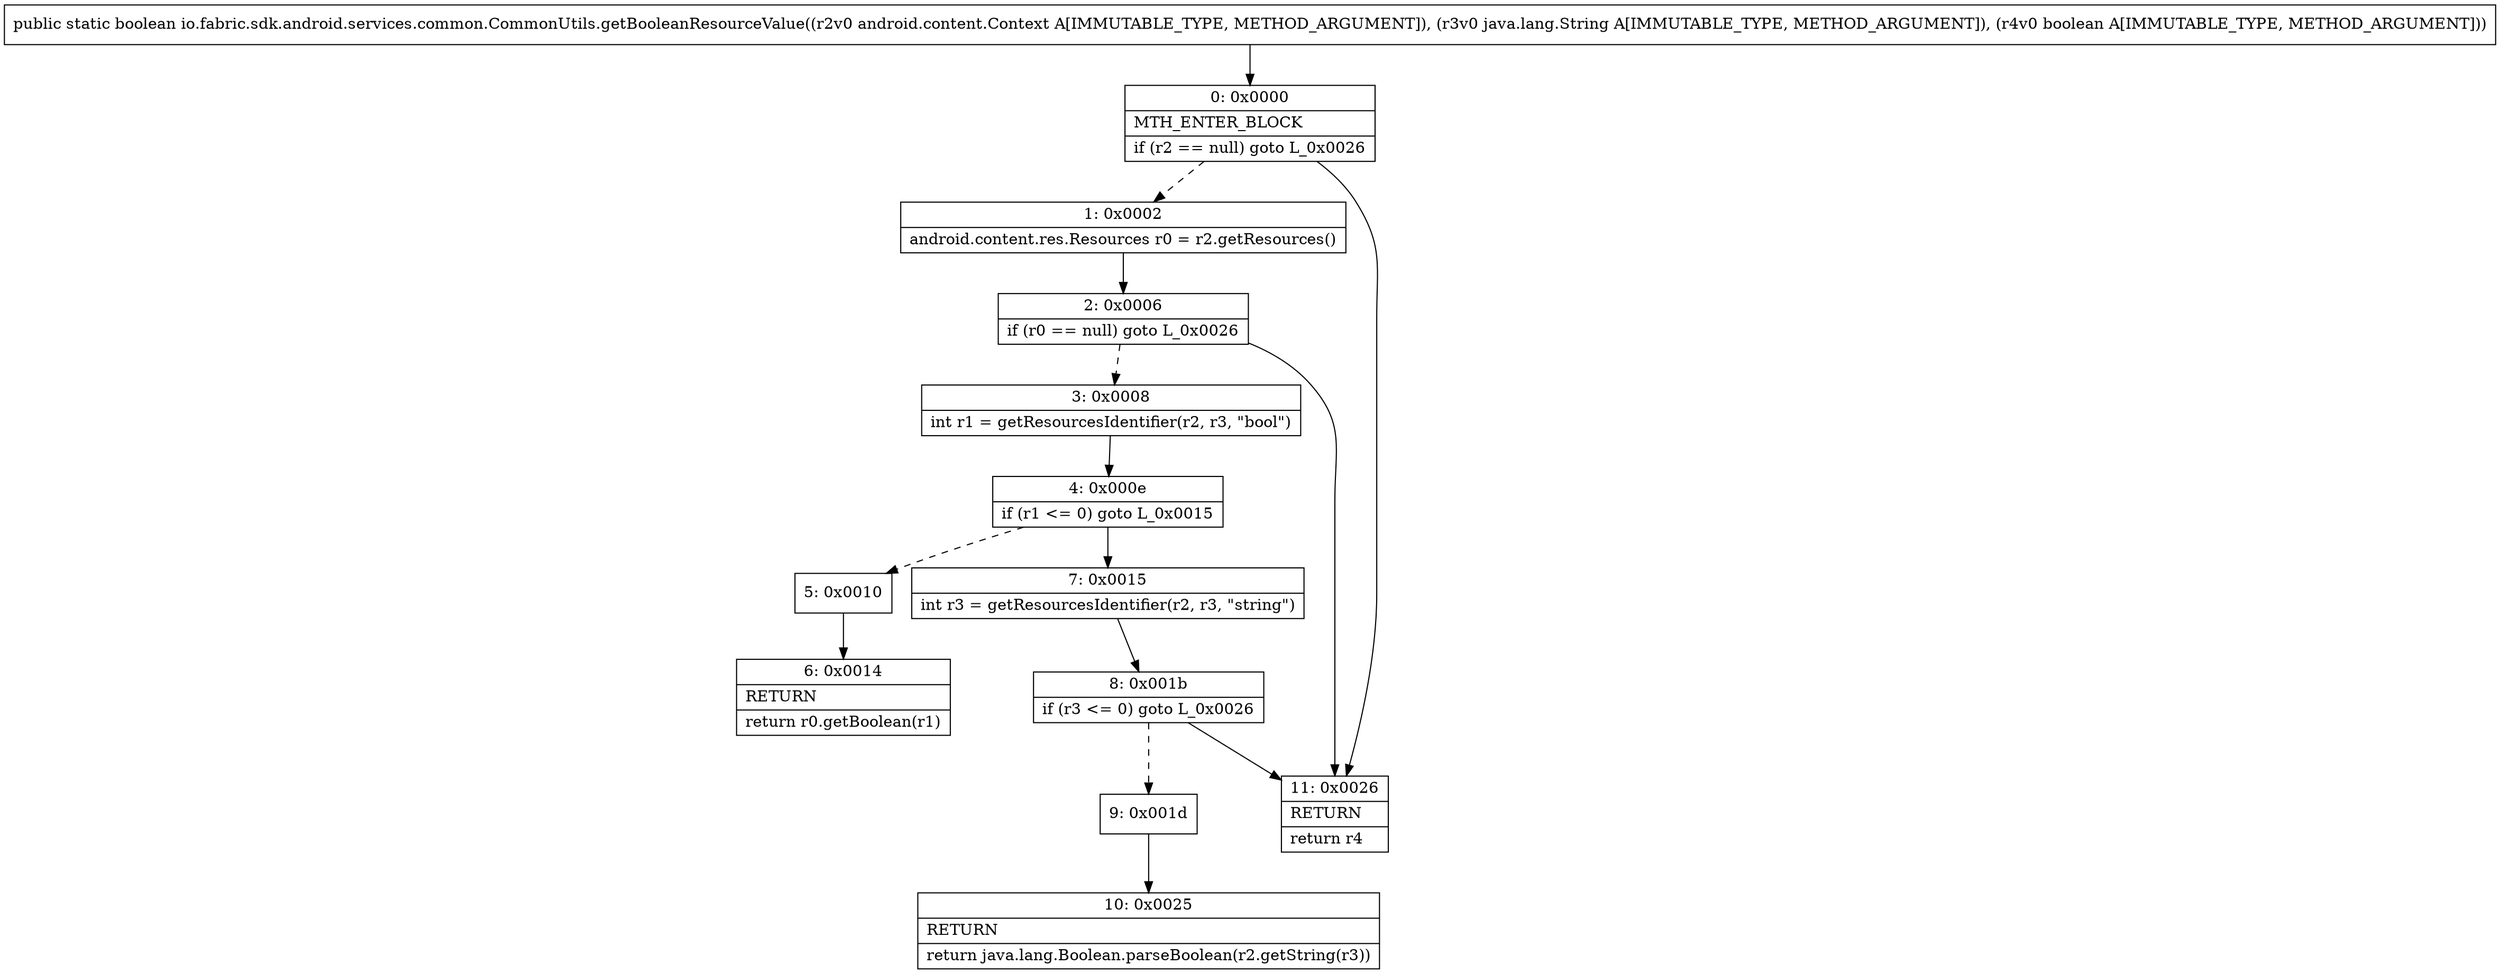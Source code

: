 digraph "CFG forio.fabric.sdk.android.services.common.CommonUtils.getBooleanResourceValue(Landroid\/content\/Context;Ljava\/lang\/String;Z)Z" {
Node_0 [shape=record,label="{0\:\ 0x0000|MTH_ENTER_BLOCK\l|if (r2 == null) goto L_0x0026\l}"];
Node_1 [shape=record,label="{1\:\ 0x0002|android.content.res.Resources r0 = r2.getResources()\l}"];
Node_2 [shape=record,label="{2\:\ 0x0006|if (r0 == null) goto L_0x0026\l}"];
Node_3 [shape=record,label="{3\:\ 0x0008|int r1 = getResourcesIdentifier(r2, r3, \"bool\")\l}"];
Node_4 [shape=record,label="{4\:\ 0x000e|if (r1 \<= 0) goto L_0x0015\l}"];
Node_5 [shape=record,label="{5\:\ 0x0010}"];
Node_6 [shape=record,label="{6\:\ 0x0014|RETURN\l|return r0.getBoolean(r1)\l}"];
Node_7 [shape=record,label="{7\:\ 0x0015|int r3 = getResourcesIdentifier(r2, r3, \"string\")\l}"];
Node_8 [shape=record,label="{8\:\ 0x001b|if (r3 \<= 0) goto L_0x0026\l}"];
Node_9 [shape=record,label="{9\:\ 0x001d}"];
Node_10 [shape=record,label="{10\:\ 0x0025|RETURN\l|return java.lang.Boolean.parseBoolean(r2.getString(r3))\l}"];
Node_11 [shape=record,label="{11\:\ 0x0026|RETURN\l|return r4\l}"];
MethodNode[shape=record,label="{public static boolean io.fabric.sdk.android.services.common.CommonUtils.getBooleanResourceValue((r2v0 android.content.Context A[IMMUTABLE_TYPE, METHOD_ARGUMENT]), (r3v0 java.lang.String A[IMMUTABLE_TYPE, METHOD_ARGUMENT]), (r4v0 boolean A[IMMUTABLE_TYPE, METHOD_ARGUMENT])) }"];
MethodNode -> Node_0;
Node_0 -> Node_1[style=dashed];
Node_0 -> Node_11;
Node_1 -> Node_2;
Node_2 -> Node_3[style=dashed];
Node_2 -> Node_11;
Node_3 -> Node_4;
Node_4 -> Node_5[style=dashed];
Node_4 -> Node_7;
Node_5 -> Node_6;
Node_7 -> Node_8;
Node_8 -> Node_9[style=dashed];
Node_8 -> Node_11;
Node_9 -> Node_10;
}


